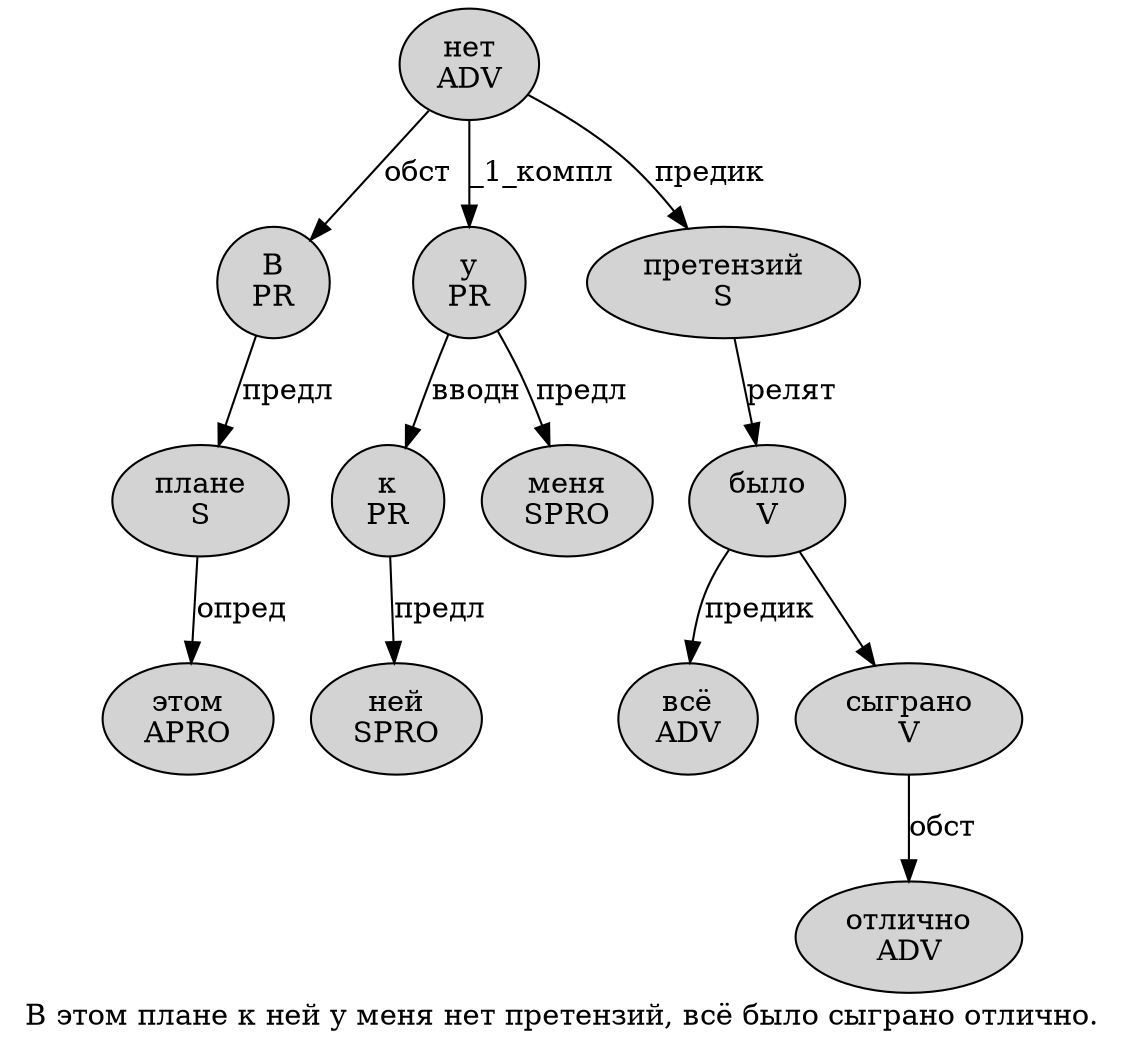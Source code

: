 digraph SENTENCE_2388 {
	graph [label="В этом плане к ней у меня нет претензий, всё было сыграно отлично."]
	node [style=filled]
		0 [label="В
PR" color="" fillcolor=lightgray penwidth=1 shape=ellipse]
		1 [label="этом
APRO" color="" fillcolor=lightgray penwidth=1 shape=ellipse]
		2 [label="плане
S" color="" fillcolor=lightgray penwidth=1 shape=ellipse]
		3 [label="к
PR" color="" fillcolor=lightgray penwidth=1 shape=ellipse]
		4 [label="ней
SPRO" color="" fillcolor=lightgray penwidth=1 shape=ellipse]
		5 [label="у
PR" color="" fillcolor=lightgray penwidth=1 shape=ellipse]
		6 [label="меня
SPRO" color="" fillcolor=lightgray penwidth=1 shape=ellipse]
		7 [label="нет
ADV" color="" fillcolor=lightgray penwidth=1 shape=ellipse]
		8 [label="претензий
S" color="" fillcolor=lightgray penwidth=1 shape=ellipse]
		10 [label="всё
ADV" color="" fillcolor=lightgray penwidth=1 shape=ellipse]
		11 [label="было
V" color="" fillcolor=lightgray penwidth=1 shape=ellipse]
		12 [label="сыграно
V" color="" fillcolor=lightgray penwidth=1 shape=ellipse]
		13 [label="отлично
ADV" color="" fillcolor=lightgray penwidth=1 shape=ellipse]
			8 -> 11 [label="релят"]
			7 -> 0 [label="обст"]
			7 -> 5 [label="_1_компл"]
			7 -> 8 [label="предик"]
			12 -> 13 [label="обст"]
			3 -> 4 [label="предл"]
			5 -> 3 [label="вводн"]
			5 -> 6 [label="предл"]
			2 -> 1 [label="опред"]
			0 -> 2 [label="предл"]
			11 -> 10 [label="предик"]
			11 -> 12
}